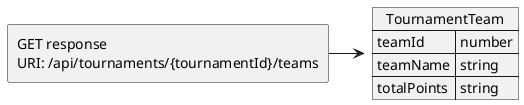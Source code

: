 @startuml Get tournament team response
allowmixing

agent "GET response \nURI: /api/tournaments/{tournamentId}/teams"
  json "TournamentTeam" as J {
    "teamId": "number",
    "teamName": "string",
    "totalPoints": "string"
  }

"GET response \nURI: /api/tournaments/{tournamentId}/teams" -> J 
@enduml